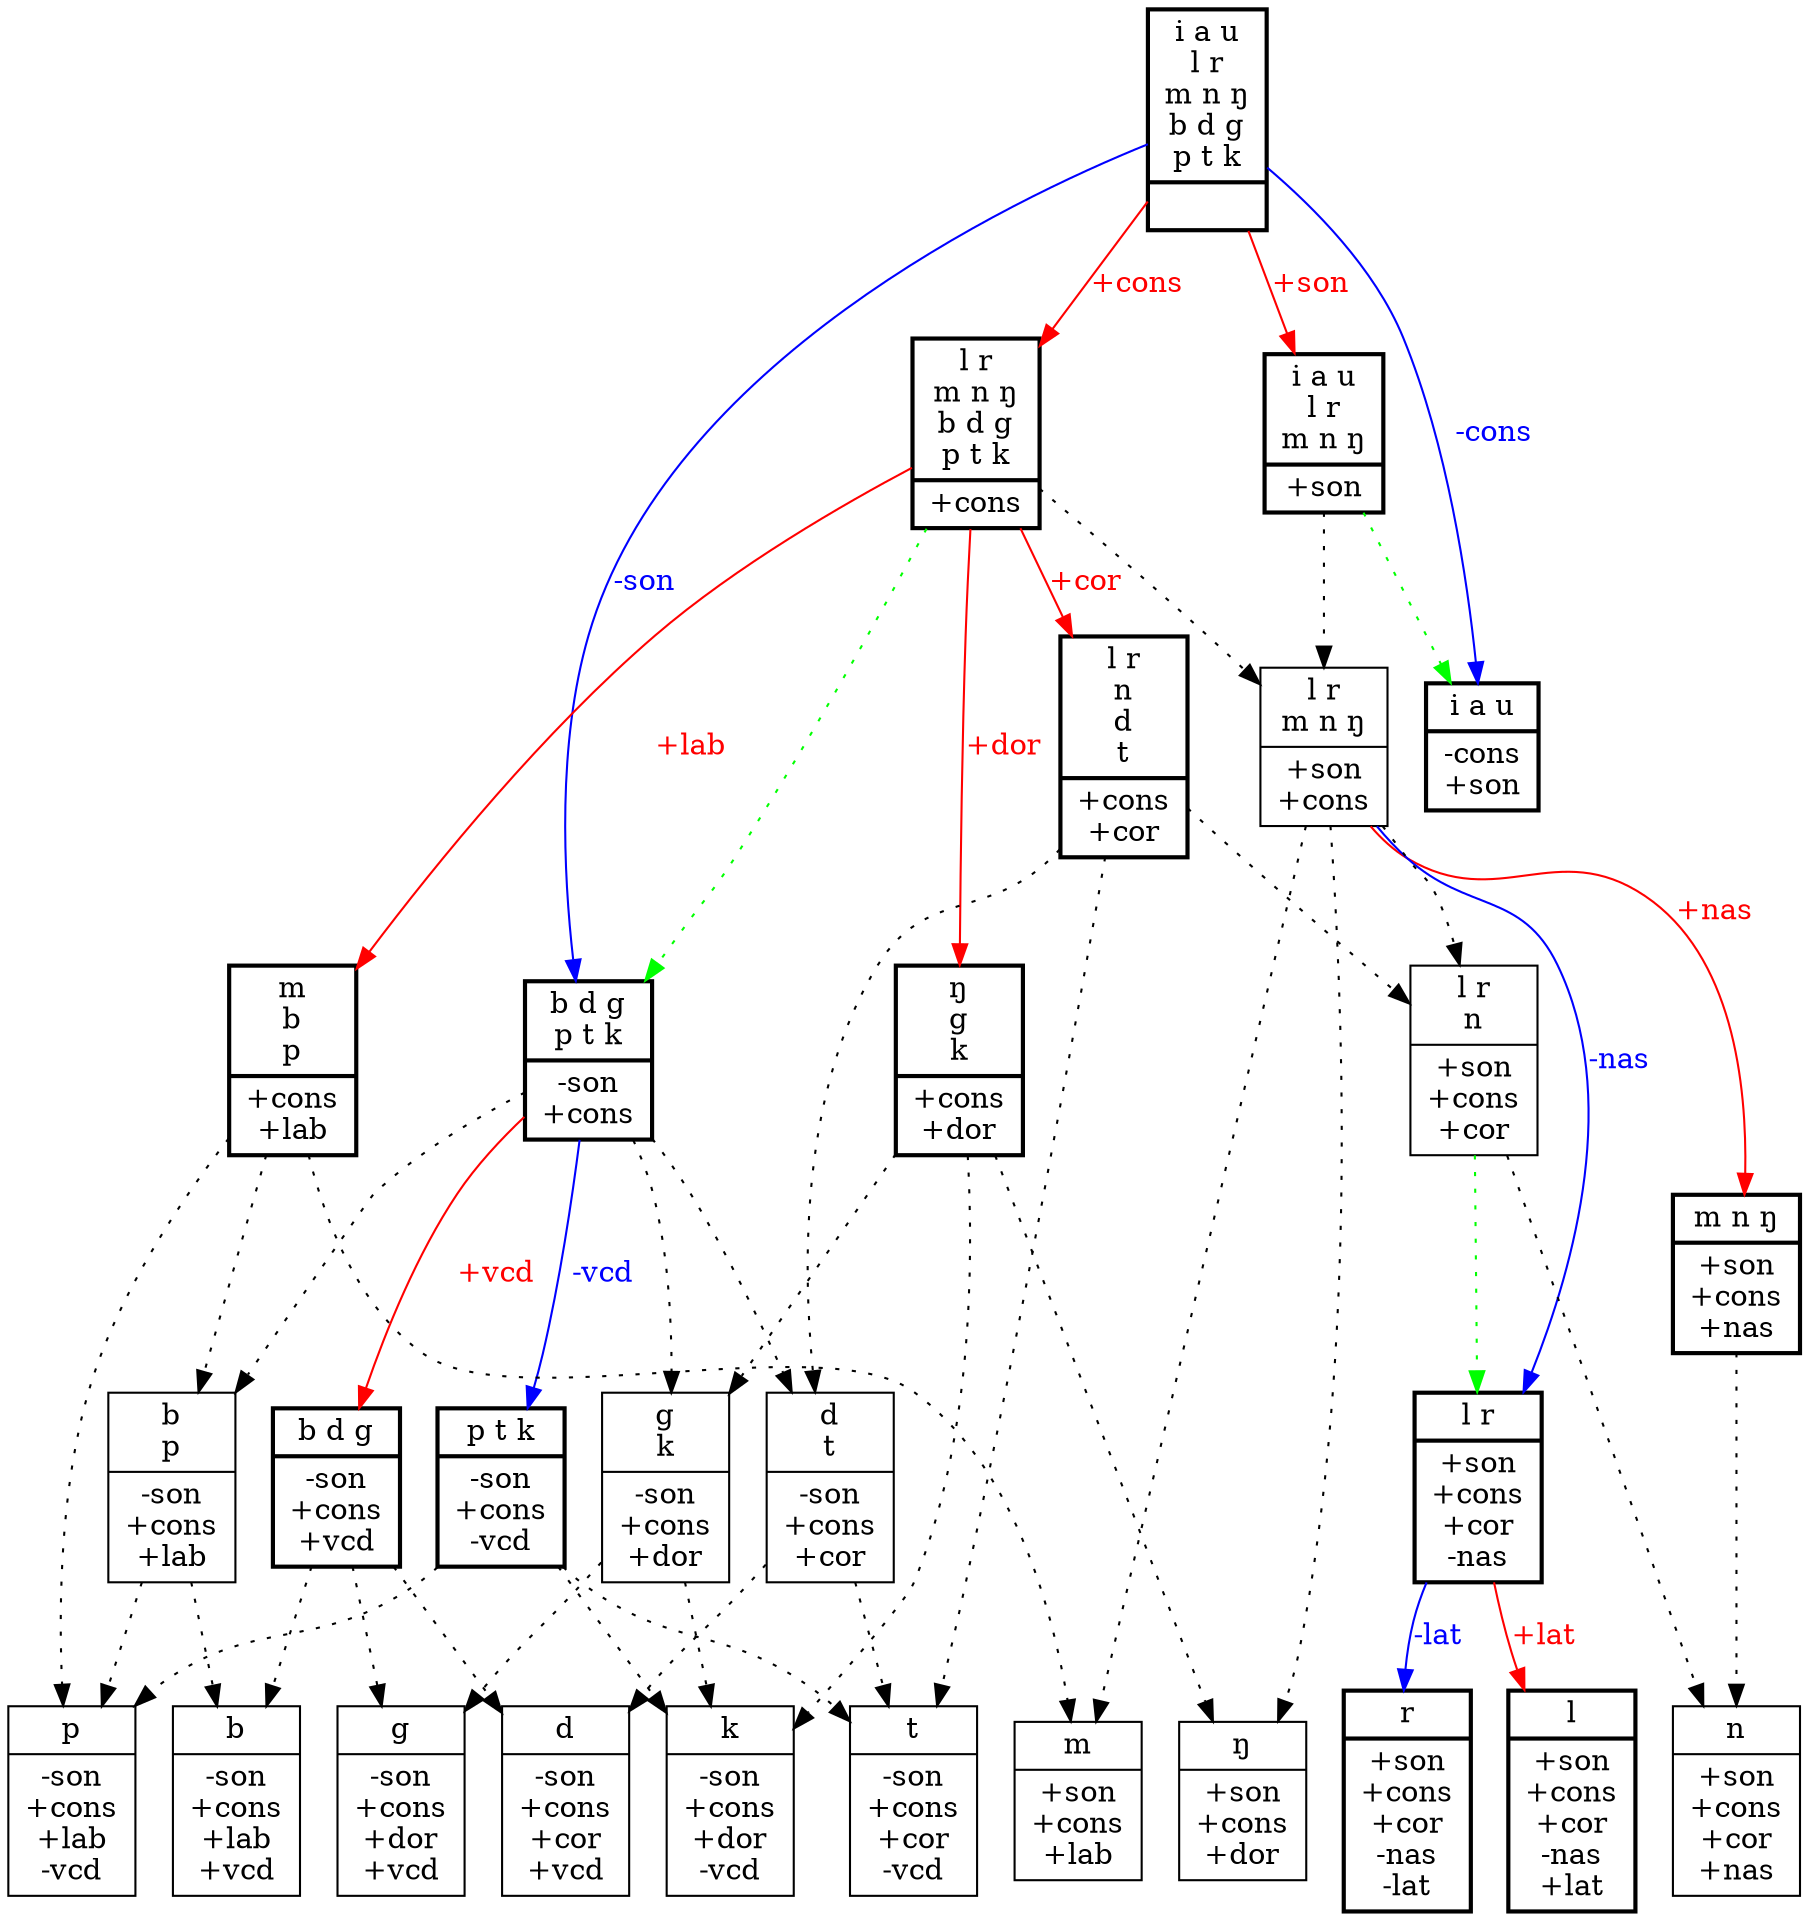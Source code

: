 // None
digraph {
	SIGMA [label="{<segs> i a u\nl r\nm n ŋ\nb d g\np t k|<feats> }",shape=record,style=bold]
	CONS [label="{<segs> l r\nm n ŋ\nb d g\np t k|<feats> +cons}",shape=record,style=bold]
	SON [label="{<segs> i a u\nl r\nm n ŋ|<feats> +son}",shape=record,style=bold]
	OBSTR [label="{<segs> b d g\np t k|<feats> -son\n+cons}",shape=record,style=bold]
	VOWL [label="{<segs> i a u|<feats> -cons\n+son}",shape=record,style=bold]
	NAS [label="{<segs> m n ŋ|<feats> +son\n+cons\n+nas}",shape=record,style=bold]
	VCLS [label="{<segs> p t k|<feats> -son\n+cons\n-vcd}",shape=record,style=bold]
	VCD [label="{<segs> b d g|<feats> -son\n+cons\n+vcd}",shape=record,style=bold]
	LAB [label="{<segs> m\nb\np|<feats> +cons\n+lab}",shape=record,style=bold]
	COR [label="{<segs> l r\nn\nd\nt|<feats> +cons\n+cor}",shape=record,style=bold]
	DOR [label="{<segs> ŋ\ng\nk|<feats> +cons\n+dor}",shape=record,style=bold]
	LIQD [label="{<segs> l r|<feats> +son\n+cons\n+cor\n-nas}",shape=record,style=bold]
	L [label="{<segs> l|<feats> +son\n+cons\n+cor\n-nas\n+lat}",shape=record,style=bold]
	R [label="{<segs> r|<feats> +son\n+cons\n+cor\n-nas\n-lat}",shape=record,style=bold]

	SONCONS [label="{<segs> l r\nm n ŋ|<feats> +son\n+cons}",shape=record]

	SIGMA -> CONS [label="+cons",color="red",fontcolor="red"]
	SIGMA -> SON [label="+son",color="red",fontcolor="red"]
	CONS -> OBSTR [style="dotted",color="green"]
	CONS -> LAB [label="+lab",color="red",fontcolor="red"]
	CONS -> COR [label="+cor",color="red",fontcolor="red"]
	CONS -> DOR [label="+dor",color="red",fontcolor="red"]
	SON -> VOWL [style="dotted",color="green"]
	OBSTR -> VCD [label="+vcd",color="red",fontcolor="red"]
	OBSTR -> VCLS [label="-vcd",color="blue",fontcolor="blue"]
	LIQD -> L [label="+lat",color="red",fontcolor="red"]
	LIQD -> R [label="-lat",color="blue",fontcolor="blue"]

	SON -> SONCONS [style="dotted"]
	CONS -> SONCONS [style="dotted"]
	SONCONS -> LIQD [label="-nas",color="blue",fontcolor="blue"]
	SONCONS -> NAS [label="+nas",color="red",fontcolor="red"]

	SIGMA -> VOWL [label="-cons",color="blue",fontcolor="blue"]
	SIGMA -> OBSTR [label="-son",color="blue",fontcolor="blue"]

	LABOBSTR [label="{<segs> b\np|<feats> -son\n+cons\n+lab}",shape=record]
	LAB -> LABOBSTR [style="dotted"]
	OBSTR -> LABOBSTR [style="dotted"]
	COROBSTR [label="{<segs> d\nt|<feats> -son\n+cons\n+cor}",shape=record]
	COR -> COROBSTR [style="dotted"]
	OBSTR -> COROBSTR [style="dotted"]
	DOROBSTR [label="{<segs> g\nk|<feats> -son\n+cons\n+dor}",shape=record]
	DOR -> DOROBSTR [style="dotted"]
	OBSTR -> DOROBSTR [style="dotted"]
	M [label="{<segs> m|<feats> +son\n+cons\n+lab}",shape=record]
	LAB -> M [style="dotted"]
	SONCONS -> M [style="dotted"]
	CORSONCONS [label="{<segs> l r\nn|<feats> +son\n+cons\n+cor}",shape=record]
	SONCONS -> CORSONCONS [style="dotted"]
	COR -> CORSONCONS [style="dotted"]
	CORSONCONS -> LIQD [style="dotted",color="green"]
	NG [label="{<segs> ŋ|<feats> +son\n+cons\n+dor}",shape=record]
	DOR -> NG [style="dotted"]
	SONCONS -> NG [style="dotted"]

	N [label="{<segs> n|<feats> +son\n+cons\n+cor\n+nas}",shape=record]
	CORSONCONS -> N [style="dotted"]
	NAS -> N [style="dotted"]

	P [label="{<segs> p|<feats> -son\n+cons\n+lab\n-vcd}",shape=record]
	VCLS -> P [style="dotted"]
	LAB -> P [style="dotted"]
	LABOBSTR -> P [style="dotted"]
	T [label="{<segs> t|<feats> -son\n+cons\n+cor\n-vcd}",shape=record]
	VCLS -> T [style="dotted"]
	COR -> T [style="dotted"]
	COROBSTR -> T [style="dotted"]
	K [label="{<segs> k|<feats> -son\n+cons\n+dor\n-vcd}",shape=record]
	VCLS -> K [style="dotted"]
	DOR -> K [style="dotted"]
	DOROBSTR -> K [style="dotted"]

	B [label="{<segs> b|<feats> -son\n+cons\n+lab\n+vcd}",shape=record]
	VCD -> B [style="dotted"]
	LABOBSTR -> B [style="dotted"]
	D [label="{<segs> d|<feats> -son\n+cons\n+cor\n+vcd}",shape=record]
	VCD -> D [style="dotted"]
	COROBSTR -> D [style="dotted"]
	G [label="{<segs> g|<feats> -son\n+cons\n+dor\n+vcd}",shape=record]
	VCD -> G [style="dotted"]
	DOROBSTR -> G [style="dotted"]

	
	{rank=same; L R M N NG B D G P T K}
}
